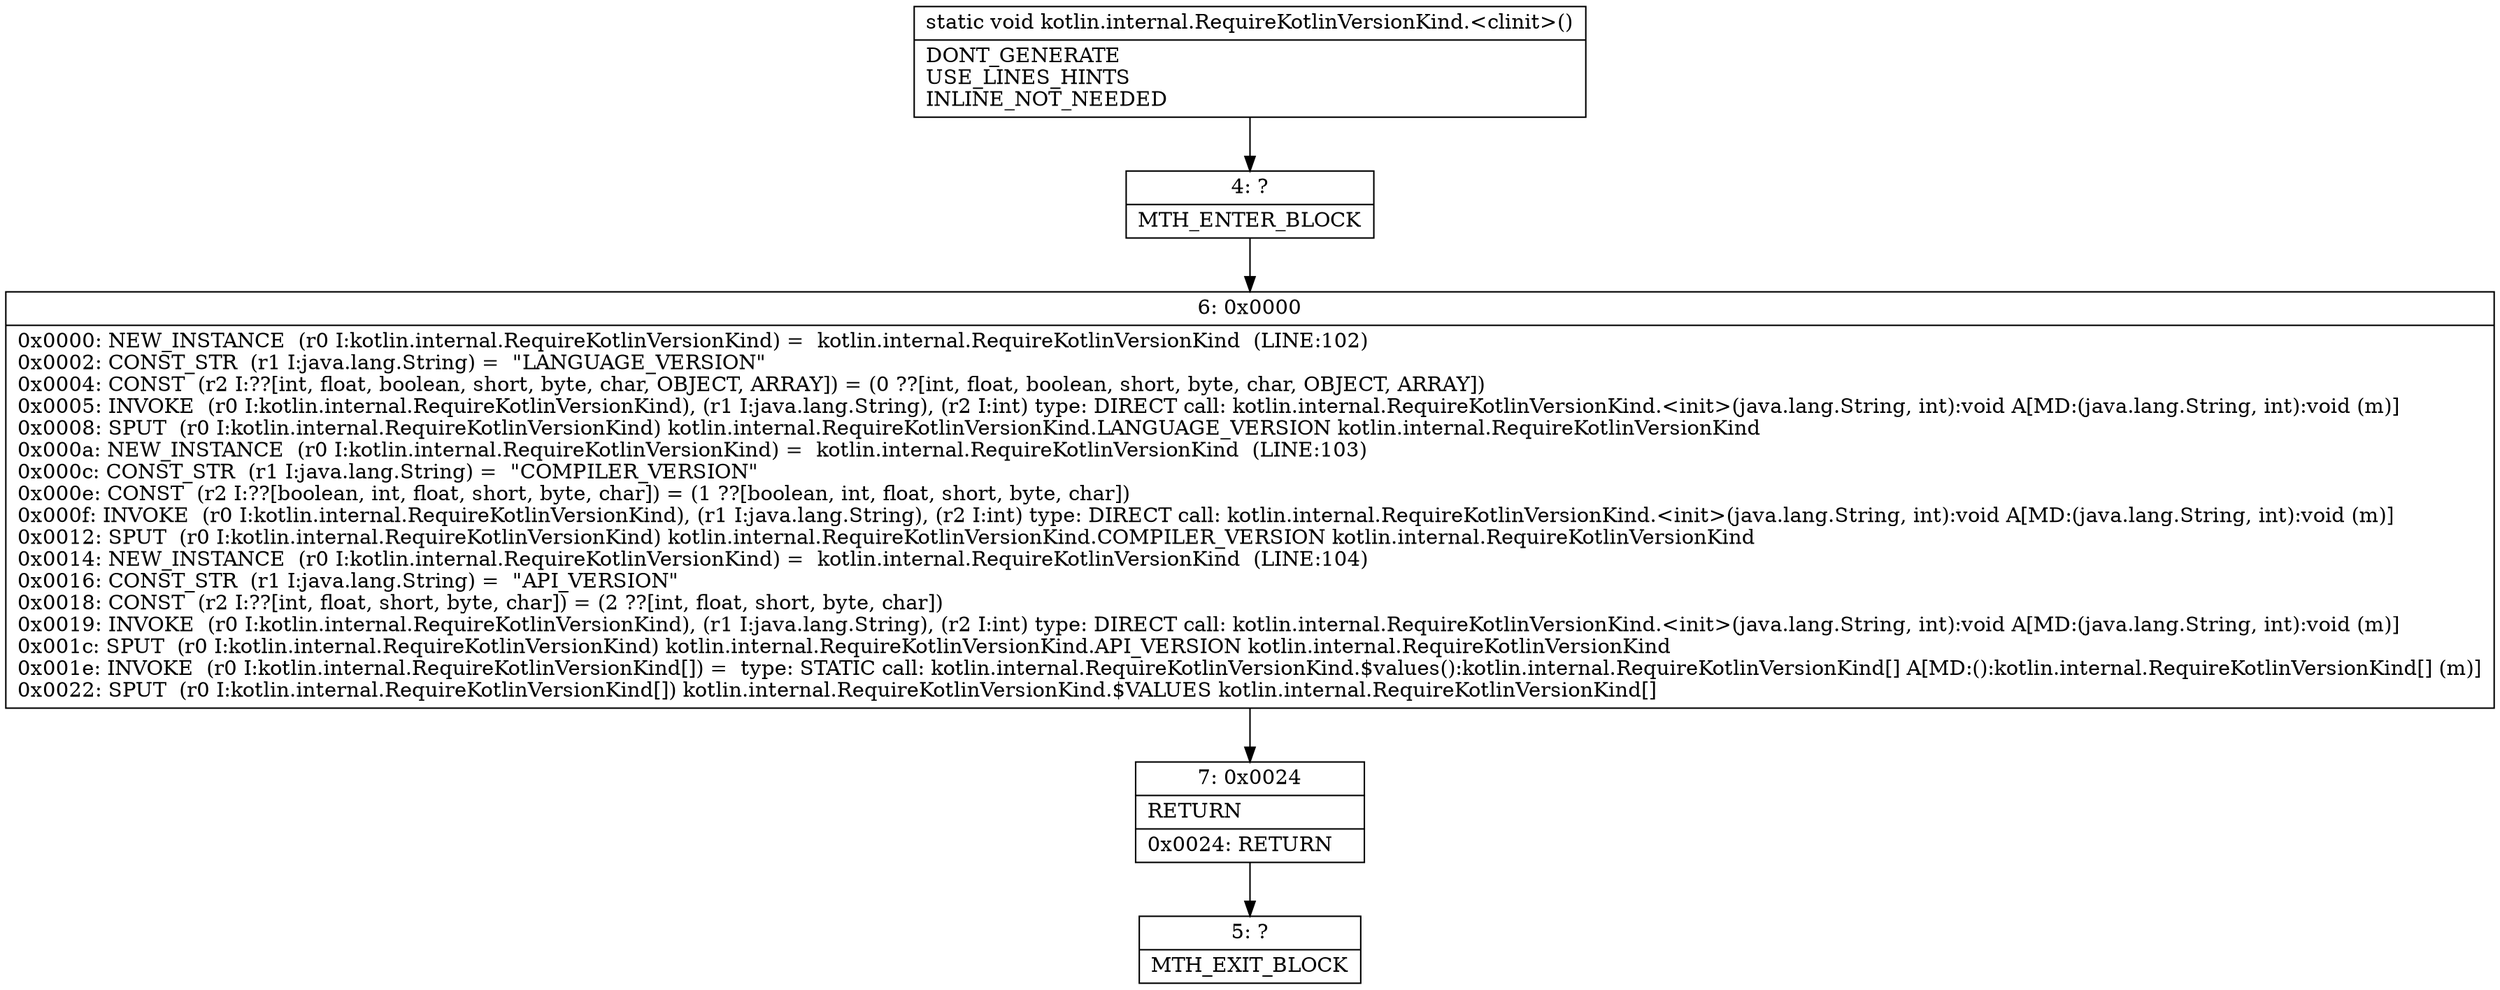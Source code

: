 digraph "CFG forkotlin.internal.RequireKotlinVersionKind.\<clinit\>()V" {
Node_4 [shape=record,label="{4\:\ ?|MTH_ENTER_BLOCK\l}"];
Node_6 [shape=record,label="{6\:\ 0x0000|0x0000: NEW_INSTANCE  (r0 I:kotlin.internal.RequireKotlinVersionKind) =  kotlin.internal.RequireKotlinVersionKind  (LINE:102)\l0x0002: CONST_STR  (r1 I:java.lang.String) =  \"LANGUAGE_VERSION\" \l0x0004: CONST  (r2 I:??[int, float, boolean, short, byte, char, OBJECT, ARRAY]) = (0 ??[int, float, boolean, short, byte, char, OBJECT, ARRAY]) \l0x0005: INVOKE  (r0 I:kotlin.internal.RequireKotlinVersionKind), (r1 I:java.lang.String), (r2 I:int) type: DIRECT call: kotlin.internal.RequireKotlinVersionKind.\<init\>(java.lang.String, int):void A[MD:(java.lang.String, int):void (m)]\l0x0008: SPUT  (r0 I:kotlin.internal.RequireKotlinVersionKind) kotlin.internal.RequireKotlinVersionKind.LANGUAGE_VERSION kotlin.internal.RequireKotlinVersionKind \l0x000a: NEW_INSTANCE  (r0 I:kotlin.internal.RequireKotlinVersionKind) =  kotlin.internal.RequireKotlinVersionKind  (LINE:103)\l0x000c: CONST_STR  (r1 I:java.lang.String) =  \"COMPILER_VERSION\" \l0x000e: CONST  (r2 I:??[boolean, int, float, short, byte, char]) = (1 ??[boolean, int, float, short, byte, char]) \l0x000f: INVOKE  (r0 I:kotlin.internal.RequireKotlinVersionKind), (r1 I:java.lang.String), (r2 I:int) type: DIRECT call: kotlin.internal.RequireKotlinVersionKind.\<init\>(java.lang.String, int):void A[MD:(java.lang.String, int):void (m)]\l0x0012: SPUT  (r0 I:kotlin.internal.RequireKotlinVersionKind) kotlin.internal.RequireKotlinVersionKind.COMPILER_VERSION kotlin.internal.RequireKotlinVersionKind \l0x0014: NEW_INSTANCE  (r0 I:kotlin.internal.RequireKotlinVersionKind) =  kotlin.internal.RequireKotlinVersionKind  (LINE:104)\l0x0016: CONST_STR  (r1 I:java.lang.String) =  \"API_VERSION\" \l0x0018: CONST  (r2 I:??[int, float, short, byte, char]) = (2 ??[int, float, short, byte, char]) \l0x0019: INVOKE  (r0 I:kotlin.internal.RequireKotlinVersionKind), (r1 I:java.lang.String), (r2 I:int) type: DIRECT call: kotlin.internal.RequireKotlinVersionKind.\<init\>(java.lang.String, int):void A[MD:(java.lang.String, int):void (m)]\l0x001c: SPUT  (r0 I:kotlin.internal.RequireKotlinVersionKind) kotlin.internal.RequireKotlinVersionKind.API_VERSION kotlin.internal.RequireKotlinVersionKind \l0x001e: INVOKE  (r0 I:kotlin.internal.RequireKotlinVersionKind[]) =  type: STATIC call: kotlin.internal.RequireKotlinVersionKind.$values():kotlin.internal.RequireKotlinVersionKind[] A[MD:():kotlin.internal.RequireKotlinVersionKind[] (m)]\l0x0022: SPUT  (r0 I:kotlin.internal.RequireKotlinVersionKind[]) kotlin.internal.RequireKotlinVersionKind.$VALUES kotlin.internal.RequireKotlinVersionKind[] \l}"];
Node_7 [shape=record,label="{7\:\ 0x0024|RETURN\l|0x0024: RETURN   \l}"];
Node_5 [shape=record,label="{5\:\ ?|MTH_EXIT_BLOCK\l}"];
MethodNode[shape=record,label="{static void kotlin.internal.RequireKotlinVersionKind.\<clinit\>()  | DONT_GENERATE\lUSE_LINES_HINTS\lINLINE_NOT_NEEDED\l}"];
MethodNode -> Node_4;Node_4 -> Node_6;
Node_6 -> Node_7;
Node_7 -> Node_5;
}

